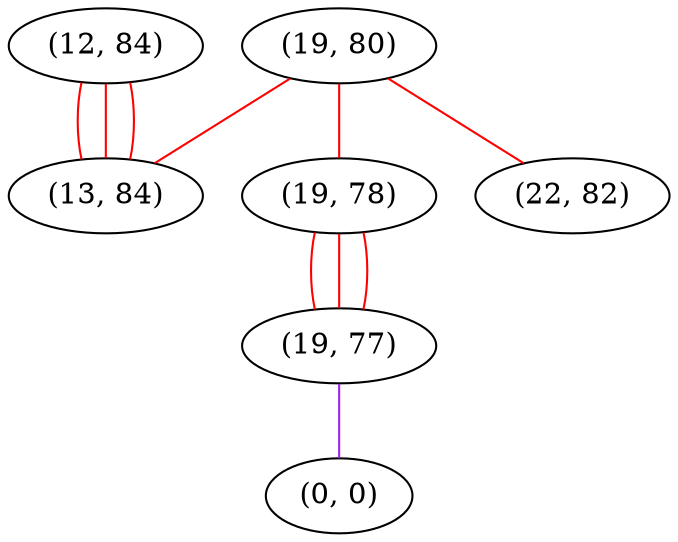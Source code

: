 graph "" {
"(12, 84)";
"(19, 80)";
"(19, 78)";
"(22, 82)";
"(19, 77)";
"(0, 0)";
"(13, 84)";
"(12, 84)" -- "(13, 84)"  [color=red, key=0, weight=1];
"(12, 84)" -- "(13, 84)"  [color=red, key=1, weight=1];
"(12, 84)" -- "(13, 84)"  [color=red, key=2, weight=1];
"(19, 80)" -- "(13, 84)"  [color=red, key=0, weight=1];
"(19, 80)" -- "(22, 82)"  [color=red, key=0, weight=1];
"(19, 80)" -- "(19, 78)"  [color=red, key=0, weight=1];
"(19, 78)" -- "(19, 77)"  [color=red, key=0, weight=1];
"(19, 78)" -- "(19, 77)"  [color=red, key=1, weight=1];
"(19, 78)" -- "(19, 77)"  [color=red, key=2, weight=1];
"(19, 77)" -- "(0, 0)"  [color=purple, key=0, weight=4];
}
